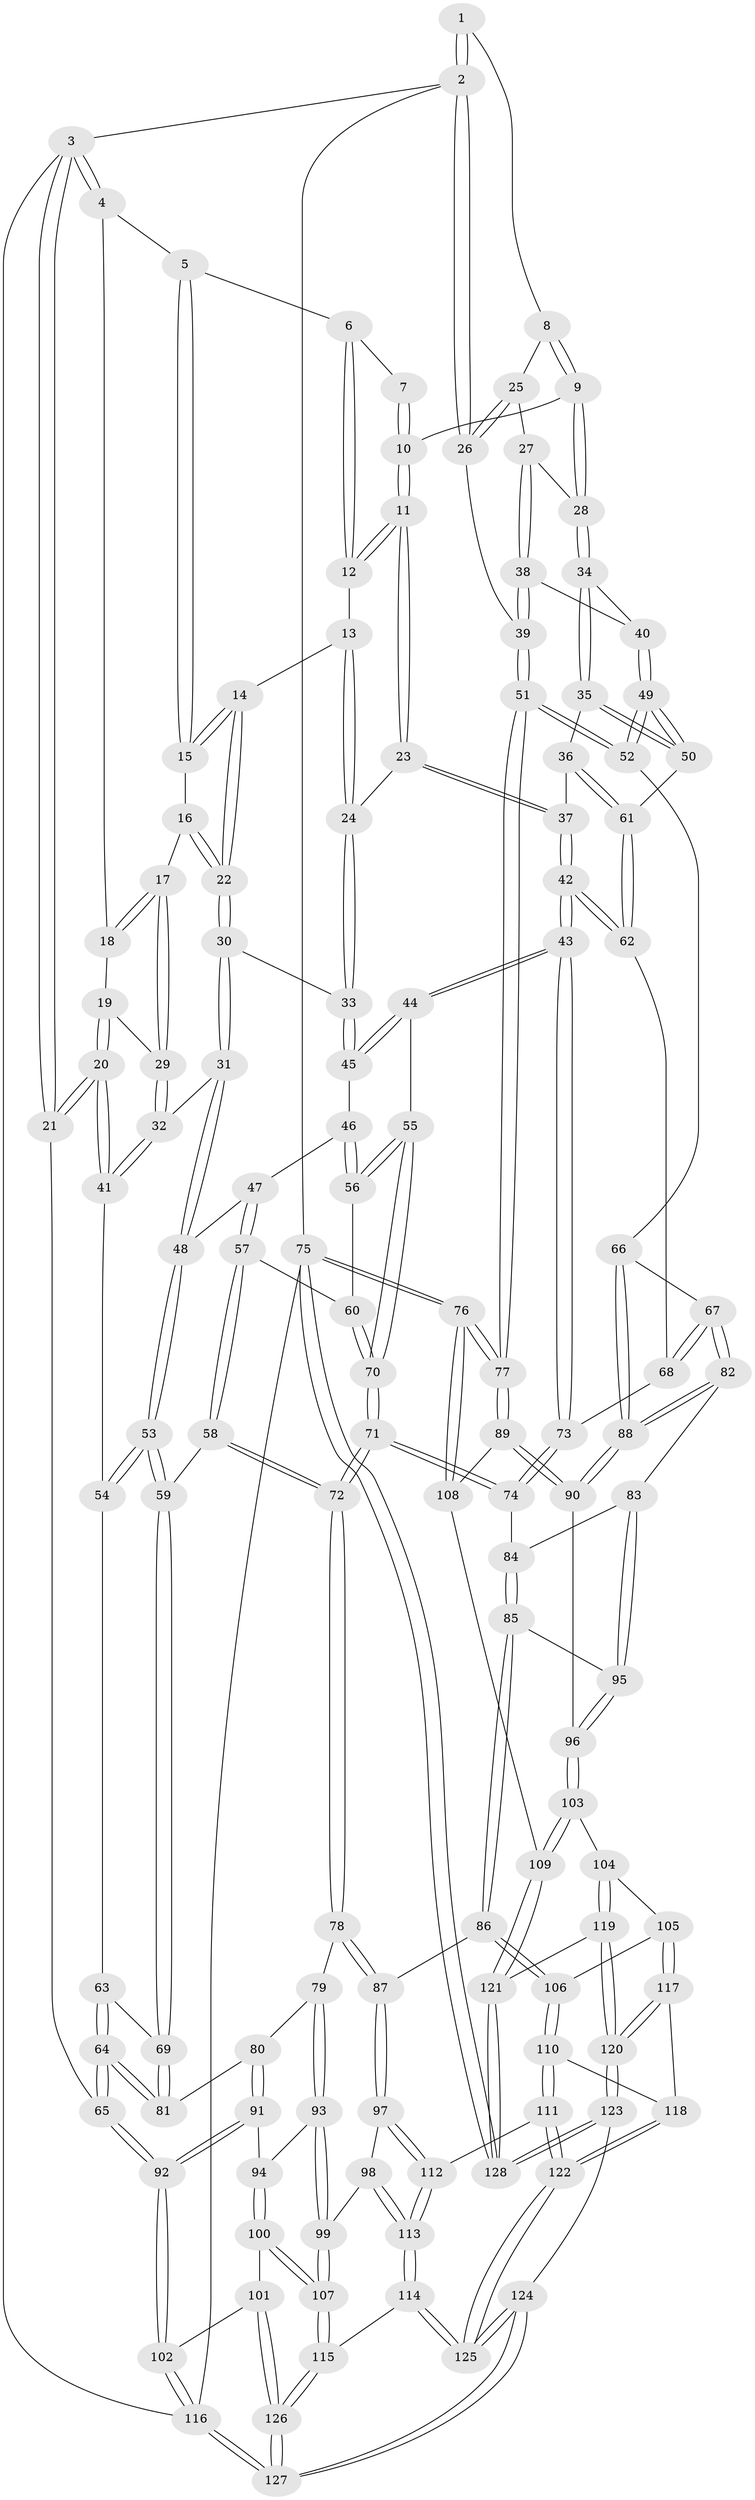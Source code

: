 // coarse degree distribution, {4: 0.36363636363636365, 6: 0.11688311688311688, 3: 0.1038961038961039, 5: 0.4025974025974026, 7: 0.012987012987012988}
// Generated by graph-tools (version 1.1) at 2025/24/03/03/25 07:24:36]
// undirected, 128 vertices, 317 edges
graph export_dot {
graph [start="1"]
  node [color=gray90,style=filled];
  1 [pos="+0.7890457640476312+0"];
  2 [pos="+1+0"];
  3 [pos="+0+0"];
  4 [pos="+0.1551915694193382+0"];
  5 [pos="+0.32707946322821135+0"];
  6 [pos="+0.45234451499858847+0"];
  7 [pos="+0.5646228503539913+0"];
  8 [pos="+0.8094382780313429+0.06644738900761861"];
  9 [pos="+0.7500538650059236+0.1421329733136379"];
  10 [pos="+0.6710543545456301+0.14428679665365216"];
  11 [pos="+0.6095043871095209+0.16899168664859346"];
  12 [pos="+0.49126361344190345+0.042224438299610804"];
  13 [pos="+0.4721518414671052+0.08400740277591145"];
  14 [pos="+0.3869456521106317+0.1770601432070832"];
  15 [pos="+0.33695728966848365+0.07396088942723188"];
  16 [pos="+0.3013748971243421+0.13588941078141936"];
  17 [pos="+0.2660264823767655+0.16238324819564134"];
  18 [pos="+0.15578004414177252+0"];
  19 [pos="+0.12587313652775858+0.11319149752227953"];
  20 [pos="+0+0.3614508556443128"];
  21 [pos="+0+0.39022758555106296"];
  22 [pos="+0.38635241885624966+0.17965186044785372"];
  23 [pos="+0.5731804449498981+0.24457752187489237"];
  24 [pos="+0.4904371725425658+0.24939686107855016"];
  25 [pos="+0.9021598415841467+0.10975356437146248"];
  26 [pos="+1+0"];
  27 [pos="+0.9256723806651688+0.22223344902023656"];
  28 [pos="+0.7720911952182248+0.21957221332886762"];
  29 [pos="+0.2481939871982271+0.23805414982704948"];
  30 [pos="+0.3818013577146092+0.25250876102105835"];
  31 [pos="+0.27609431627792663+0.2967842476921393"];
  32 [pos="+0.2648159009840293+0.29642304152204646"];
  33 [pos="+0.44092226586871575+0.2674663708332434"];
  34 [pos="+0.7707705534767446+0.25925489971337773"];
  35 [pos="+0.7364625629006352+0.3157583711561242"];
  36 [pos="+0.6489966574530045+0.3743693112831252"];
  37 [pos="+0.6462525683262248+0.37523407091567035"];
  38 [pos="+0.9591404620434189+0.2672616495473482"];
  39 [pos="+1+0.2530265837374137"];
  40 [pos="+0.9080585932167378+0.31960274350163165"];
  41 [pos="+0.1797182582251943+0.35752780889226293"];
  42 [pos="+0.605225634008536+0.4498205096252887"];
  43 [pos="+0.6032100276834307+0.4525807643266289"];
  44 [pos="+0.5914480617273493+0.454059133850753"];
  45 [pos="+0.45770611713901715+0.33520553323289165"];
  46 [pos="+0.4160838838183884+0.41528404083842163"];
  47 [pos="+0.3745043913902817+0.4138898822401484"];
  48 [pos="+0.36477629168231784+0.40898164751203914"];
  49 [pos="+0.8869397361437588+0.42366653640144114"];
  50 [pos="+0.8868633033439843+0.4236648494715872"];
  51 [pos="+1+0.5624401462096666"];
  52 [pos="+1+0.5537224536322184"];
  53 [pos="+0.28089433071339837+0.5207712255802145"];
  54 [pos="+0.203186074838206+0.41116767923499137"];
  55 [pos="+0.5703853936531085+0.463162500294578"];
  56 [pos="+0.47090569802007876+0.46266066568400194"];
  57 [pos="+0.3793870704230996+0.5181012445236337"];
  58 [pos="+0.30040376944362546+0.5457979413925602"];
  59 [pos="+0.2885632545846366+0.5440318388786716"];
  60 [pos="+0.40937851246797374+0.5218523096985692"];
  61 [pos="+0.8102824330489374+0.4504332931731376"];
  62 [pos="+0.783971424361075+0.4899105706465012"];
  63 [pos="+0.16341241892093447+0.5411199511947961"];
  64 [pos="+0+0.5936673314079987"];
  65 [pos="+0+0.6035289474702391"];
  66 [pos="+0.9851636116812175+0.5689356156782243"];
  67 [pos="+0.847422213549763+0.5973873588735406"];
  68 [pos="+0.7772857088276144+0.5327539608742834"];
  69 [pos="+0.25400577992208684+0.5852224320336682"];
  70 [pos="+0.4650300886042458+0.621528651826931"];
  71 [pos="+0.46021601877425095+0.6768239925092507"];
  72 [pos="+0.4500515483928477+0.6966814810237513"];
  73 [pos="+0.6534625065579939+0.5621968039276901"];
  74 [pos="+0.6546977104693715+0.5934047655333562"];
  75 [pos="+1+1"];
  76 [pos="+1+1"];
  77 [pos="+1+0.702815995360734"];
  78 [pos="+0.4474487352393329+0.7134362698466261"];
  79 [pos="+0.2861780471964316+0.6947485548701798"];
  80 [pos="+0.24536524636929277+0.6608675186074762"];
  81 [pos="+0.24479769994754338+0.6108943494603964"];
  82 [pos="+0.7573035669352913+0.6799121821428415"];
  83 [pos="+0.729092159892771+0.6888288028308782"];
  84 [pos="+0.6578417289811475+0.5991458717813599"];
  85 [pos="+0.5425766084712126+0.7703634053264515"];
  86 [pos="+0.5294016135847702+0.777435182498145"];
  87 [pos="+0.4520275886043377+0.7275679213359848"];
  88 [pos="+0.8898423145589801+0.7516291568572644"];
  89 [pos="+0.9129897576808857+0.8134583959540305"];
  90 [pos="+0.8906991344990075+0.7576148581356714"];
  91 [pos="+0.1271042598619705+0.7376630745630821"];
  92 [pos="+0+0.6334315186698374"];
  93 [pos="+0.26176985394639857+0.8092851231413143"];
  94 [pos="+0.1551528530604801+0.7819066444613609"];
  95 [pos="+0.722090023946076+0.7100707080997717"];
  96 [pos="+0.7363444236588641+0.802346084992686"];
  97 [pos="+0.39270673674504125+0.807740746269645"];
  98 [pos="+0.3484145711740816+0.835641826510096"];
  99 [pos="+0.2707163050517582+0.8199450788894015"];
  100 [pos="+0.1450666479282063+0.8748359312614378"];
  101 [pos="+0.07660891352771099+0.9091866982109641"];
  102 [pos="+0+0.6506353780237847"];
  103 [pos="+0.7357484214075708+0.8184326893376224"];
  104 [pos="+0.6839918247400907+0.8741386837286237"];
  105 [pos="+0.6032961914783853+0.8516032453962726"];
  106 [pos="+0.5535236452416908+0.8312190828842624"];
  107 [pos="+0.21926183887779088+0.9295202460328316"];
  108 [pos="+0.8933094527518469+0.8793234581297252"];
  109 [pos="+0.881997889880483+0.8891256140502204"];
  110 [pos="+0.5477898013654259+0.8444597717842508"];
  111 [pos="+0.46828655706301+0.93102430221561"];
  112 [pos="+0.4354755209136477+0.9001387701335067"];
  113 [pos="+0.3385726355811705+0.9369182109446397"];
  114 [pos="+0.33180823969485124+0.9592521430895088"];
  115 [pos="+0.21960418271506124+0.9304681371989011"];
  116 [pos="+0+1"];
  117 [pos="+0.596499590764823+0.9484097748390331"];
  118 [pos="+0.560054420638156+0.9421494632951326"];
  119 [pos="+0.6901277065324357+0.9171625272148145"];
  120 [pos="+0.6746150059538543+1"];
  121 [pos="+0.8659359050858424+0.9496300465984435"];
  122 [pos="+0.45113969429148154+1"];
  123 [pos="+0.6851307977613127+1"];
  124 [pos="+0.446953549260398+1"];
  125 [pos="+0.44137788802589084+1"];
  126 [pos="+0+1"];
  127 [pos="+0+1"];
  128 [pos="+0.8679599365449118+1"];
  1 -- 2;
  1 -- 2;
  1 -- 8;
  2 -- 3;
  2 -- 26;
  2 -- 26;
  2 -- 75;
  3 -- 4;
  3 -- 4;
  3 -- 21;
  3 -- 21;
  3 -- 116;
  4 -- 5;
  4 -- 18;
  5 -- 6;
  5 -- 15;
  5 -- 15;
  6 -- 7;
  6 -- 12;
  6 -- 12;
  7 -- 10;
  7 -- 10;
  8 -- 9;
  8 -- 9;
  8 -- 25;
  9 -- 10;
  9 -- 28;
  9 -- 28;
  10 -- 11;
  10 -- 11;
  11 -- 12;
  11 -- 12;
  11 -- 23;
  11 -- 23;
  12 -- 13;
  13 -- 14;
  13 -- 24;
  13 -- 24;
  14 -- 15;
  14 -- 15;
  14 -- 22;
  14 -- 22;
  15 -- 16;
  16 -- 17;
  16 -- 22;
  16 -- 22;
  17 -- 18;
  17 -- 18;
  17 -- 29;
  17 -- 29;
  18 -- 19;
  19 -- 20;
  19 -- 20;
  19 -- 29;
  20 -- 21;
  20 -- 21;
  20 -- 41;
  20 -- 41;
  21 -- 65;
  22 -- 30;
  22 -- 30;
  23 -- 24;
  23 -- 37;
  23 -- 37;
  24 -- 33;
  24 -- 33;
  25 -- 26;
  25 -- 26;
  25 -- 27;
  26 -- 39;
  27 -- 28;
  27 -- 38;
  27 -- 38;
  28 -- 34;
  28 -- 34;
  29 -- 32;
  29 -- 32;
  30 -- 31;
  30 -- 31;
  30 -- 33;
  31 -- 32;
  31 -- 48;
  31 -- 48;
  32 -- 41;
  32 -- 41;
  33 -- 45;
  33 -- 45;
  34 -- 35;
  34 -- 35;
  34 -- 40;
  35 -- 36;
  35 -- 50;
  35 -- 50;
  36 -- 37;
  36 -- 61;
  36 -- 61;
  37 -- 42;
  37 -- 42;
  38 -- 39;
  38 -- 39;
  38 -- 40;
  39 -- 51;
  39 -- 51;
  40 -- 49;
  40 -- 49;
  41 -- 54;
  42 -- 43;
  42 -- 43;
  42 -- 62;
  42 -- 62;
  43 -- 44;
  43 -- 44;
  43 -- 73;
  43 -- 73;
  44 -- 45;
  44 -- 45;
  44 -- 55;
  45 -- 46;
  46 -- 47;
  46 -- 56;
  46 -- 56;
  47 -- 48;
  47 -- 57;
  47 -- 57;
  48 -- 53;
  48 -- 53;
  49 -- 50;
  49 -- 50;
  49 -- 52;
  49 -- 52;
  50 -- 61;
  51 -- 52;
  51 -- 52;
  51 -- 77;
  51 -- 77;
  52 -- 66;
  53 -- 54;
  53 -- 54;
  53 -- 59;
  53 -- 59;
  54 -- 63;
  55 -- 56;
  55 -- 56;
  55 -- 70;
  55 -- 70;
  56 -- 60;
  57 -- 58;
  57 -- 58;
  57 -- 60;
  58 -- 59;
  58 -- 72;
  58 -- 72;
  59 -- 69;
  59 -- 69;
  60 -- 70;
  60 -- 70;
  61 -- 62;
  61 -- 62;
  62 -- 68;
  63 -- 64;
  63 -- 64;
  63 -- 69;
  64 -- 65;
  64 -- 65;
  64 -- 81;
  64 -- 81;
  65 -- 92;
  65 -- 92;
  66 -- 67;
  66 -- 88;
  66 -- 88;
  67 -- 68;
  67 -- 68;
  67 -- 82;
  67 -- 82;
  68 -- 73;
  69 -- 81;
  69 -- 81;
  70 -- 71;
  70 -- 71;
  71 -- 72;
  71 -- 72;
  71 -- 74;
  71 -- 74;
  72 -- 78;
  72 -- 78;
  73 -- 74;
  73 -- 74;
  74 -- 84;
  75 -- 76;
  75 -- 76;
  75 -- 128;
  75 -- 128;
  75 -- 116;
  76 -- 77;
  76 -- 77;
  76 -- 108;
  76 -- 108;
  77 -- 89;
  77 -- 89;
  78 -- 79;
  78 -- 87;
  78 -- 87;
  79 -- 80;
  79 -- 93;
  79 -- 93;
  80 -- 81;
  80 -- 91;
  80 -- 91;
  82 -- 83;
  82 -- 88;
  82 -- 88;
  83 -- 84;
  83 -- 95;
  83 -- 95;
  84 -- 85;
  84 -- 85;
  85 -- 86;
  85 -- 86;
  85 -- 95;
  86 -- 87;
  86 -- 106;
  86 -- 106;
  87 -- 97;
  87 -- 97;
  88 -- 90;
  88 -- 90;
  89 -- 90;
  89 -- 90;
  89 -- 108;
  90 -- 96;
  91 -- 92;
  91 -- 92;
  91 -- 94;
  92 -- 102;
  92 -- 102;
  93 -- 94;
  93 -- 99;
  93 -- 99;
  94 -- 100;
  94 -- 100;
  95 -- 96;
  95 -- 96;
  96 -- 103;
  96 -- 103;
  97 -- 98;
  97 -- 112;
  97 -- 112;
  98 -- 99;
  98 -- 113;
  98 -- 113;
  99 -- 107;
  99 -- 107;
  100 -- 101;
  100 -- 107;
  100 -- 107;
  101 -- 102;
  101 -- 126;
  101 -- 126;
  102 -- 116;
  102 -- 116;
  103 -- 104;
  103 -- 109;
  103 -- 109;
  104 -- 105;
  104 -- 119;
  104 -- 119;
  105 -- 106;
  105 -- 117;
  105 -- 117;
  106 -- 110;
  106 -- 110;
  107 -- 115;
  107 -- 115;
  108 -- 109;
  109 -- 121;
  109 -- 121;
  110 -- 111;
  110 -- 111;
  110 -- 118;
  111 -- 112;
  111 -- 122;
  111 -- 122;
  112 -- 113;
  112 -- 113;
  113 -- 114;
  113 -- 114;
  114 -- 115;
  114 -- 125;
  114 -- 125;
  115 -- 126;
  115 -- 126;
  116 -- 127;
  116 -- 127;
  117 -- 118;
  117 -- 120;
  117 -- 120;
  118 -- 122;
  118 -- 122;
  119 -- 120;
  119 -- 120;
  119 -- 121;
  120 -- 123;
  120 -- 123;
  121 -- 128;
  121 -- 128;
  122 -- 125;
  122 -- 125;
  123 -- 124;
  123 -- 128;
  123 -- 128;
  124 -- 125;
  124 -- 125;
  124 -- 127;
  124 -- 127;
  126 -- 127;
  126 -- 127;
}
